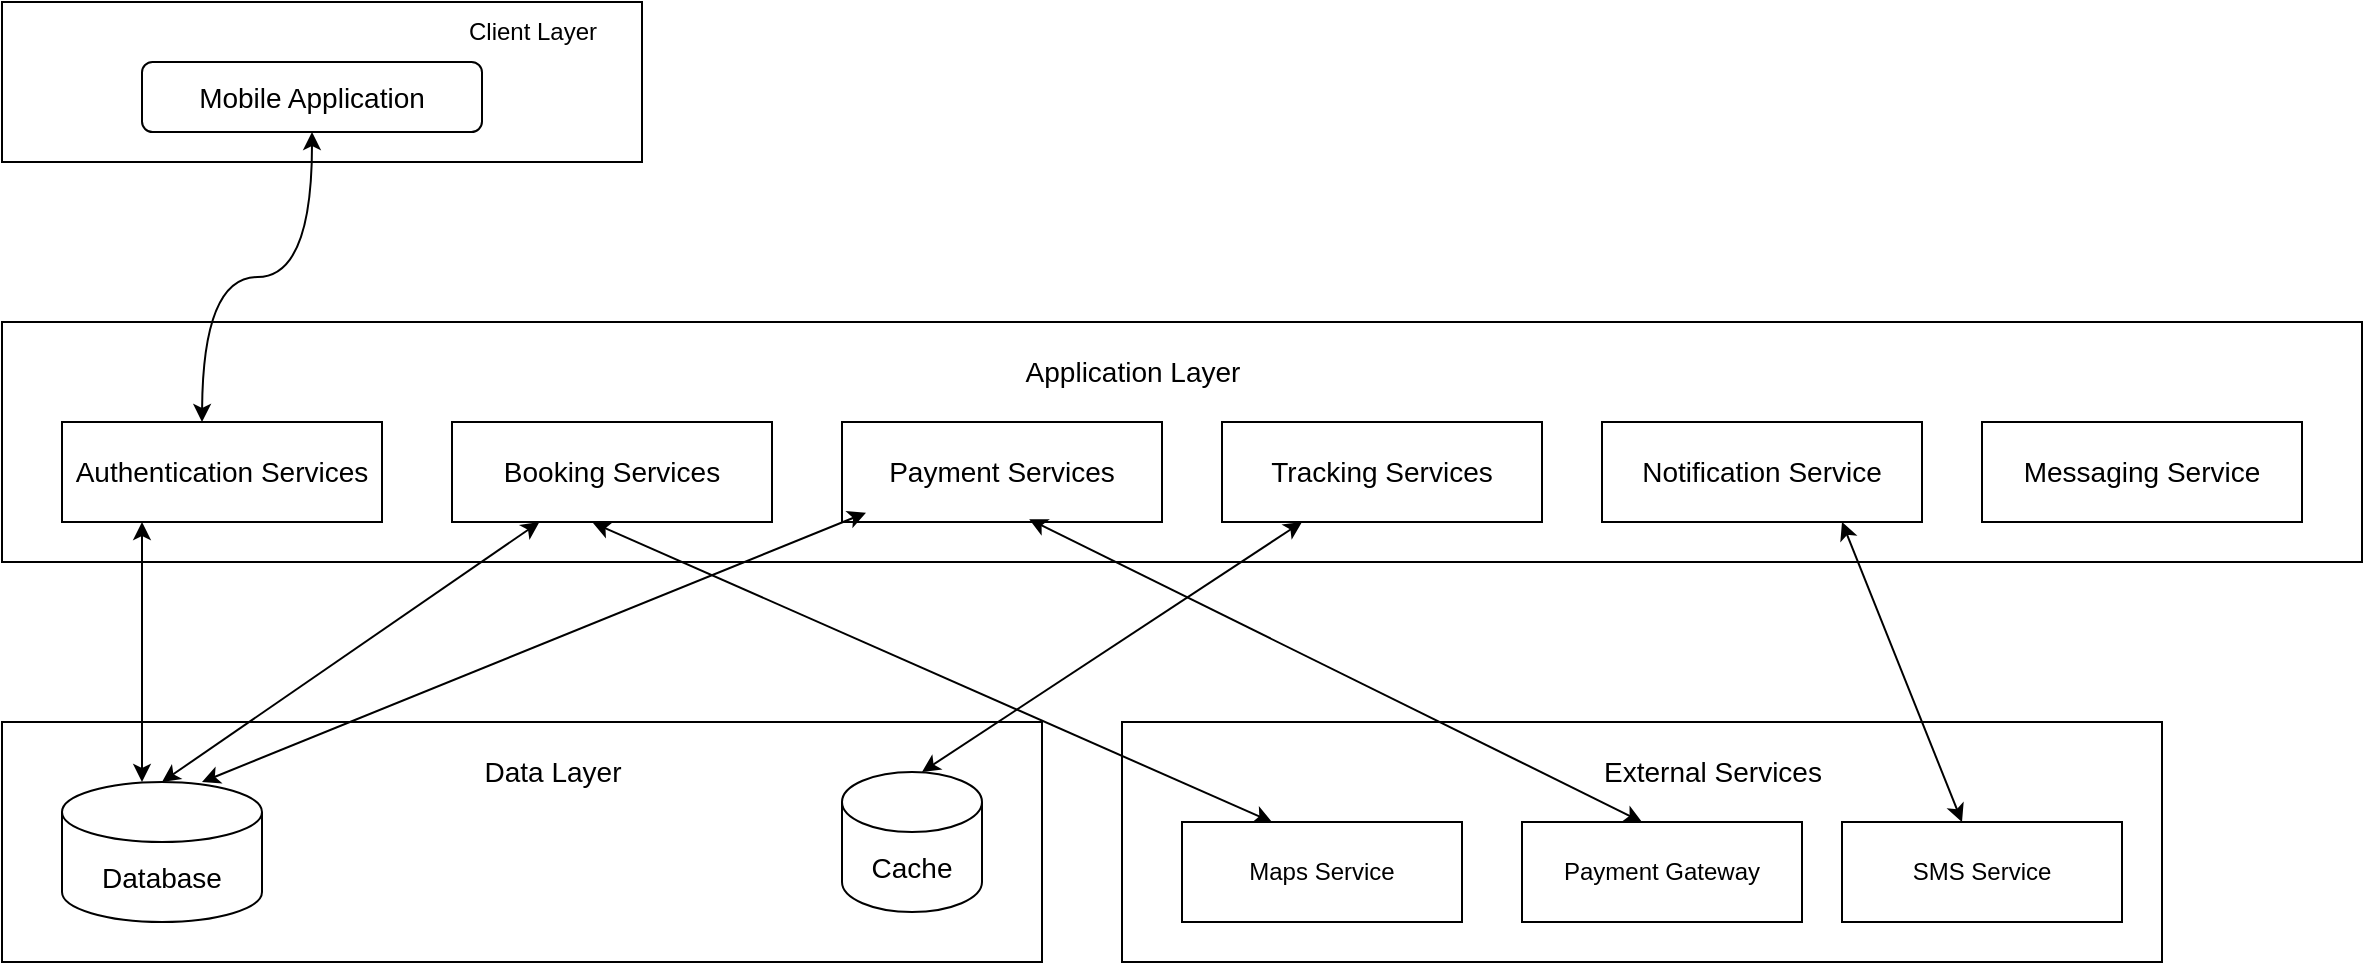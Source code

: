 <mxfile version="26.0.11">
  <diagram id="KODCjfub7_qWJTIHPHlu" name="Page-1">
    <mxGraphModel dx="1493" dy="624" grid="1" gridSize="10" guides="1" tooltips="1" connect="1" arrows="1" fold="1" page="1" pageScale="1" pageWidth="850" pageHeight="1100" math="0" shadow="0">
      <root>
        <mxCell id="0" />
        <mxCell id="1" parent="0" />
        <mxCell id="ne7B0r6y5r1LqW-tivcn-1" value="" style="rounded=0;whiteSpace=wrap;html=1;" vertex="1" parent="1">
          <mxGeometry x="120" y="40" width="320" height="80" as="geometry" />
        </mxCell>
        <mxCell id="ne7B0r6y5r1LqW-tivcn-3" value="&lt;font style=&quot;font-size: 14px;&quot;&gt;Mobile Application&lt;/font&gt;" style="rounded=1;whiteSpace=wrap;html=1;" vertex="1" parent="1">
          <mxGeometry x="190" y="70" width="170" height="35" as="geometry" />
        </mxCell>
        <mxCell id="ne7B0r6y5r1LqW-tivcn-4" value="Client Layer" style="text;html=1;align=center;verticalAlign=middle;resizable=0;points=[];autosize=1;strokeColor=none;fillColor=none;" vertex="1" parent="1">
          <mxGeometry x="340" y="40" width="90" height="30" as="geometry" />
        </mxCell>
        <mxCell id="ne7B0r6y5r1LqW-tivcn-12" value="" style="rounded=0;whiteSpace=wrap;html=1;" vertex="1" parent="1">
          <mxGeometry x="120" y="400" width="520" height="120" as="geometry" />
        </mxCell>
        <mxCell id="ne7B0r6y5r1LqW-tivcn-13" value="" style="group" vertex="1" connectable="0" parent="1">
          <mxGeometry x="120" y="200" width="1180" height="120" as="geometry" />
        </mxCell>
        <mxCell id="ne7B0r6y5r1LqW-tivcn-2" value="" style="rounded=0;whiteSpace=wrap;html=1;" vertex="1" parent="ne7B0r6y5r1LqW-tivcn-13">
          <mxGeometry width="1180" height="120" as="geometry" />
        </mxCell>
        <mxCell id="ne7B0r6y5r1LqW-tivcn-5" value="&lt;font style=&quot;font-size: 14px;&quot;&gt;Authentication Services&lt;/font&gt;" style="rounded=0;whiteSpace=wrap;html=1;" vertex="1" parent="ne7B0r6y5r1LqW-tivcn-13">
          <mxGeometry x="30" y="50" width="160" height="50" as="geometry" />
        </mxCell>
        <mxCell id="ne7B0r6y5r1LqW-tivcn-6" value="&lt;font style=&quot;font-size: 14px;&quot;&gt;Booking Services&lt;/font&gt;" style="rounded=0;whiteSpace=wrap;html=1;" vertex="1" parent="ne7B0r6y5r1LqW-tivcn-13">
          <mxGeometry x="225" y="50" width="160" height="50" as="geometry" />
        </mxCell>
        <mxCell id="ne7B0r6y5r1LqW-tivcn-7" value="&lt;font style=&quot;font-size: 14px;&quot;&gt;Payment Services&lt;/font&gt;" style="rounded=0;whiteSpace=wrap;html=1;" vertex="1" parent="ne7B0r6y5r1LqW-tivcn-13">
          <mxGeometry x="420" y="50" width="160" height="50" as="geometry" />
        </mxCell>
        <mxCell id="ne7B0r6y5r1LqW-tivcn-8" value="&lt;font style=&quot;font-size: 14px;&quot;&gt;Tracking Services&lt;/font&gt;" style="rounded=0;whiteSpace=wrap;html=1;" vertex="1" parent="ne7B0r6y5r1LqW-tivcn-13">
          <mxGeometry x="610" y="50" width="160" height="50" as="geometry" />
        </mxCell>
        <mxCell id="ne7B0r6y5r1LqW-tivcn-9" value="&lt;font style=&quot;font-size: 14px;&quot;&gt;Notification Service&lt;/font&gt;" style="rounded=0;whiteSpace=wrap;html=1;" vertex="1" parent="ne7B0r6y5r1LqW-tivcn-13">
          <mxGeometry x="800" y="50" width="160" height="50" as="geometry" />
        </mxCell>
        <mxCell id="ne7B0r6y5r1LqW-tivcn-10" value="&lt;font style=&quot;font-size: 14px;&quot;&gt;Messaging Service&lt;/font&gt;" style="rounded=0;whiteSpace=wrap;html=1;" vertex="1" parent="ne7B0r6y5r1LqW-tivcn-13">
          <mxGeometry x="990" y="50" width="160" height="50" as="geometry" />
        </mxCell>
        <mxCell id="ne7B0r6y5r1LqW-tivcn-11" value="&lt;font style=&quot;font-size: 14px;&quot;&gt;Application Layer&lt;/font&gt;" style="text;html=1;align=center;verticalAlign=middle;resizable=0;points=[];autosize=1;strokeColor=none;fillColor=none;" vertex="1" parent="ne7B0r6y5r1LqW-tivcn-13">
          <mxGeometry x="500" y="10" width="130" height="30" as="geometry" />
        </mxCell>
        <mxCell id="ne7B0r6y5r1LqW-tivcn-22" value="" style="endArrow=classic;startArrow=classic;html=1;rounded=0;edgeStyle=orthogonalEdgeStyle;curved=1;" edge="1" parent="ne7B0r6y5r1LqW-tivcn-13" target="ne7B0r6y5r1LqW-tivcn-3">
          <mxGeometry width="50" height="50" relative="1" as="geometry">
            <mxPoint x="100" y="50" as="sourcePoint" />
            <mxPoint x="150" as="targetPoint" />
          </mxGeometry>
        </mxCell>
        <mxCell id="ne7B0r6y5r1LqW-tivcn-14" value="&lt;font style=&quot;font-size: 14px;&quot;&gt;Database&lt;/font&gt;" style="shape=cylinder3;whiteSpace=wrap;html=1;boundedLbl=1;backgroundOutline=1;size=15;" vertex="1" parent="1">
          <mxGeometry x="150" y="430" width="100" height="70" as="geometry" />
        </mxCell>
        <mxCell id="ne7B0r6y5r1LqW-tivcn-15" value="&lt;font style=&quot;font-size: 14px;&quot;&gt;Cache&lt;/font&gt;" style="shape=cylinder3;whiteSpace=wrap;html=1;boundedLbl=1;backgroundOutline=1;size=15;" vertex="1" parent="1">
          <mxGeometry x="540" y="425" width="70" height="70" as="geometry" />
        </mxCell>
        <mxCell id="ne7B0r6y5r1LqW-tivcn-16" value="&lt;font style=&quot;font-size: 14px;&quot;&gt;Data Layer&lt;/font&gt;" style="text;html=1;align=center;verticalAlign=middle;resizable=0;points=[];autosize=1;strokeColor=none;fillColor=none;" vertex="1" parent="1">
          <mxGeometry x="350" y="410" width="90" height="30" as="geometry" />
        </mxCell>
        <mxCell id="ne7B0r6y5r1LqW-tivcn-17" value="" style="rounded=0;whiteSpace=wrap;html=1;" vertex="1" parent="1">
          <mxGeometry x="680" y="400" width="520" height="120" as="geometry" />
        </mxCell>
        <mxCell id="ne7B0r6y5r1LqW-tivcn-18" value="&lt;font style=&quot;font-size: 14px;&quot;&gt;External Services&lt;/font&gt;" style="text;html=1;align=center;verticalAlign=middle;resizable=0;points=[];autosize=1;strokeColor=none;fillColor=none;" vertex="1" parent="1">
          <mxGeometry x="910" y="410" width="130" height="30" as="geometry" />
        </mxCell>
        <mxCell id="ne7B0r6y5r1LqW-tivcn-19" value="Maps Service" style="rounded=0;whiteSpace=wrap;html=1;" vertex="1" parent="1">
          <mxGeometry x="710" y="450" width="140" height="50" as="geometry" />
        </mxCell>
        <mxCell id="ne7B0r6y5r1LqW-tivcn-20" value="Payment Gateway" style="rounded=0;whiteSpace=wrap;html=1;" vertex="1" parent="1">
          <mxGeometry x="880" y="450" width="140" height="50" as="geometry" />
        </mxCell>
        <mxCell id="ne7B0r6y5r1LqW-tivcn-21" value="SMS Service" style="rounded=0;whiteSpace=wrap;html=1;" vertex="1" parent="1">
          <mxGeometry x="1040" y="450" width="140" height="50" as="geometry" />
        </mxCell>
        <mxCell id="ne7B0r6y5r1LqW-tivcn-23" value="" style="endArrow=classic;startArrow=classic;html=1;rounded=0;entryX=0.25;entryY=1;entryDx=0;entryDy=0;" edge="1" parent="1" target="ne7B0r6y5r1LqW-tivcn-5">
          <mxGeometry width="50" height="50" relative="1" as="geometry">
            <mxPoint x="190" y="430" as="sourcePoint" />
            <mxPoint x="240" y="380" as="targetPoint" />
          </mxGeometry>
        </mxCell>
        <mxCell id="ne7B0r6y5r1LqW-tivcn-24" value="" style="endArrow=classic;startArrow=classic;html=1;rounded=0;" edge="1" parent="1" target="ne7B0r6y5r1LqW-tivcn-6">
          <mxGeometry width="50" height="50" relative="1" as="geometry">
            <mxPoint x="200" y="430" as="sourcePoint" />
            <mxPoint x="250" y="380" as="targetPoint" />
          </mxGeometry>
        </mxCell>
        <mxCell id="ne7B0r6y5r1LqW-tivcn-25" value="" style="endArrow=classic;startArrow=classic;html=1;rounded=0;entryX=0.075;entryY=0.907;entryDx=0;entryDy=0;entryPerimeter=0;" edge="1" parent="1" target="ne7B0r6y5r1LqW-tivcn-7">
          <mxGeometry width="50" height="50" relative="1" as="geometry">
            <mxPoint x="220" y="430" as="sourcePoint" />
            <mxPoint x="270" y="380" as="targetPoint" />
          </mxGeometry>
        </mxCell>
        <mxCell id="ne7B0r6y5r1LqW-tivcn-26" value="" style="endArrow=classic;startArrow=classic;html=1;rounded=0;entryX=0.25;entryY=1;entryDx=0;entryDy=0;" edge="1" parent="1" target="ne7B0r6y5r1LqW-tivcn-8">
          <mxGeometry width="50" height="50" relative="1" as="geometry">
            <mxPoint x="580" y="425" as="sourcePoint" />
            <mxPoint x="630" y="375" as="targetPoint" />
          </mxGeometry>
        </mxCell>
        <mxCell id="ne7B0r6y5r1LqW-tivcn-27" value="" style="endArrow=classic;startArrow=classic;html=1;rounded=0;entryX=0.44;entryY=1.007;entryDx=0;entryDy=0;entryPerimeter=0;" edge="1" parent="1" target="ne7B0r6y5r1LqW-tivcn-6">
          <mxGeometry width="50" height="50" relative="1" as="geometry">
            <mxPoint x="755" y="450" as="sourcePoint" />
            <mxPoint x="805" y="400" as="targetPoint" />
          </mxGeometry>
        </mxCell>
        <mxCell id="ne7B0r6y5r1LqW-tivcn-28" value="" style="endArrow=classic;startArrow=classic;html=1;rounded=0;entryX=0.585;entryY=0.973;entryDx=0;entryDy=0;entryPerimeter=0;" edge="1" parent="1" target="ne7B0r6y5r1LqW-tivcn-7">
          <mxGeometry width="50" height="50" relative="1" as="geometry">
            <mxPoint x="940" y="450" as="sourcePoint" />
            <mxPoint x="990" y="420" as="targetPoint" />
          </mxGeometry>
        </mxCell>
        <mxCell id="ne7B0r6y5r1LqW-tivcn-29" value="" style="endArrow=classic;startArrow=classic;html=1;rounded=0;entryX=0.75;entryY=1;entryDx=0;entryDy=0;" edge="1" parent="1" target="ne7B0r6y5r1LqW-tivcn-9">
          <mxGeometry width="50" height="50" relative="1" as="geometry">
            <mxPoint x="1100" y="450" as="sourcePoint" />
            <mxPoint x="1200" y="400" as="targetPoint" />
          </mxGeometry>
        </mxCell>
      </root>
    </mxGraphModel>
  </diagram>
</mxfile>
